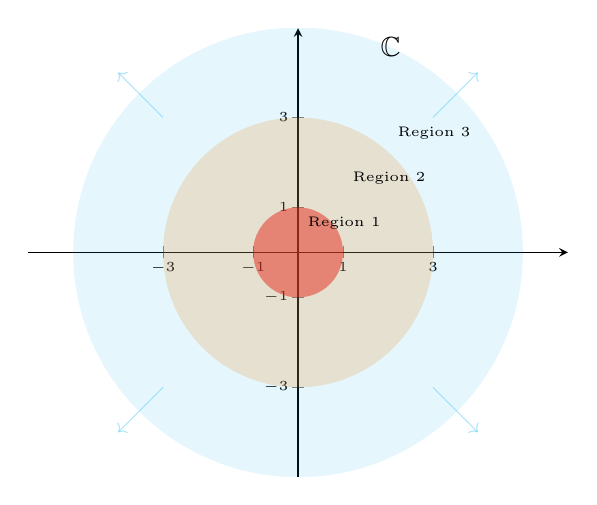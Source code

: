 ﻿\begin{tikzpicture}
\pgfplotsset{every x tick label/.append style={font=\tiny, yshift=0.5ex}}
\pgfplotsset{every y tick label/.append style={font=\tiny, xshift=0.5ex}}
\begin{axis}[
    xmin=-6,
    xmax=6,
    ymin=-4,
    ymax=4,
		xtick = {-1, -3, 3, 1},
		ytick = {-1, -3, 3, 1},
    axis equal,
    axis lines=middle,
    disabledatascaling]

\fill[red] [opacity=0.5] (0,0) circle [radius=1];
\fill[orange] [opacity=0.2] (0,0) circle [radius=3];
\fill[cyan] [opacity=0.1] (0,0) circle [radius=5];

\draw[->][cyan][opacity=0.3] (axis cs:3.0, 3.0) -- (axis cs:4, 4);
\draw[->][cyan][opacity=0.3] (axis cs:-3.0, 3.0) -- (axis cs:-4, 4);
\draw[->][cyan][opacity=0.3] (axis cs:3.0, -3.0) -- (axis cs:4, -4);
\draw[->][cyan][opacity=0.3] (axis cs:-3.0, -3.0) -- (axis cs:-4, -4);

\node[font=\tiny] at (axis cs:0,1) [anchor=north west] {Region 1};
\node[font=\tiny] at (axis cs:1,2) [anchor=north west] {Region 2};
\node[font=\tiny] at (axis cs:2,3) [anchor=north west] {Region 3};

\node at (axis cs:2.5,5) [anchor=north east] {$\mathbb{C}$};


\end{axis}
\end{tikzpicture}